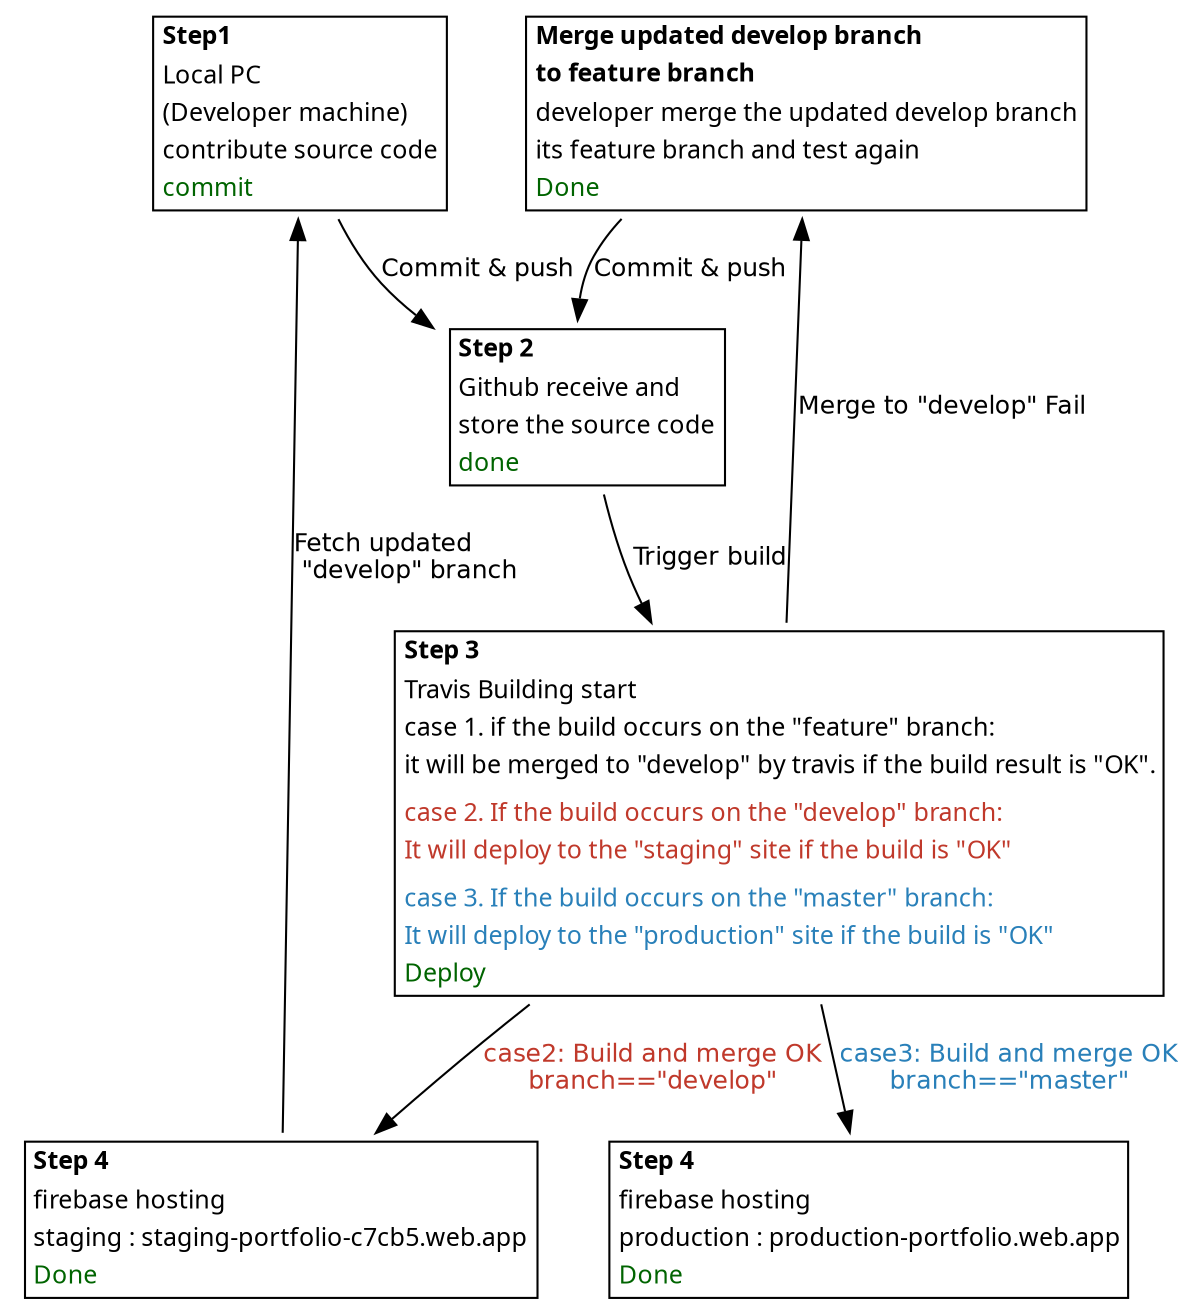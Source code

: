 // https://renenyffenegger.ch/notes/tools/Graphviz/examples/index
digraph D {
  // graph [fontname = "helvetica"];
  // node [fontname = "helvetica"];
  edge [
    fontname = "helvetica"
    fontsize="12"
    ];
  node [
    shape=plaintext
    fontname="Sans serif"
    fontsize="12"
  ];

  step_1 [ label=<
    <table border="1" cellborder="0" cellspacing="1">
      <tr>
        <td align="left"><b>Step1</b></td>
      </tr>
      <tr>
        <td align="left">Local PC</td>
      </tr>
      <tr>
        <td align="left">(Developer machine)</td>
      </tr>
      <tr>
        <td align="left">contribute source code</td>
      </tr>
      <tr>
        <td align="left"><font color="darkgreen">commit</font></td>
      </tr>
    </table>
  >];

  step_2 [ label=<
    <table border="1" cellborder="0" cellspacing="1">
      <tr>
        <td align="left"><b>Step 2</b></td>
      </tr>
      <tr>
        <td align="left">Github receive and</td>
      </tr>
      <tr>
        <td align="left">store the source code</td>
      </tr>
      <tr>
        <td align="left"><font color="darkgreen">done</font></td>
      </tr>
    </table>
  >];


  step_3 [ label=<
    <table border="1" cellborder="0" cellspacing="1">
      <tr>
        <td align="left"><b>Step 3</b></td>
      </tr>
      <tr>
        <td align="left">Travis Building start<br /></td>
      </tr>
      <tr>
        <td align="left">case 1. if the build occurs on the "feature" branch:</td>
      </tr>
      <tr>
        <td align="left">it will be merged to "develop" by travis if the build result is "OK".</td>
      </tr>
      <tr>
        <td></td>
      </tr>
      <tr>
        <td align="left"><font color="#c0392b">case 2. If the build occurs on the "develop" branch:</font></td>
      </tr>
      <tr>
        <td align="left"><font color="#c0392b">It will deploy to the "staging" site if the build is "OK"</font></td>
      </tr>
      <tr>
        <td></td>
      </tr>
      <tr>
        <td align="left"><font color="#2980b9">case 3. If the build occurs on the "master" branch:</font></td>
      </tr>
      <tr>
        <td align="left"><font color="#2980b9">It will deploy to the "production" site if the build is "OK"</font></td>
      </tr>

      <tr>
        <td align="left"><font color="darkgreen">Deploy</font></td>
      </tr>
    </table>
  >];

  firebase_production[ label=<
    <table border="1" cellborder="0" cellspacing="1">
      <tr>
        <td align="left"><b>Step 4</b></td>
      </tr>
      <tr>
        <td align="left">firebase hosting</td>
      </tr>
      <tr>
        <td align="left">production : production-portfolio.web.app</td>
      </tr>

      <tr>
        <td align="left"><font color="darkgreen">Done</font></td>
      </tr>
    </table>
  >];

  firebase_staging[ label=<
    <table border="1" cellborder="0" cellspacing="1">
      <tr>
        <td align="left"><b>Step 4</b></td>
      </tr>
      <tr>
        <td align="left">firebase hosting</td>
      </tr>
      <tr>
        <td align="left">staging : staging-portfolio-c7cb5.web.app</td>
      </tr>
      <tr>
        <td align="left"><font color="darkgreen">Done</font></td>
      </tr>
    </table>
  >];

  merge_develop_to_feature[ label=<
    <table border="1" cellborder="0" cellspacing="1">
      <tr>
        <td align="left"><b>Merge updated develop branch</b></td>
      </tr>
      <tr>
        <td align="left"><b>to feature branch</b></td>
      </tr>
      <tr>
        <td align="left">developer merge the updated develop branch</td>
      </tr>
      <tr>
        <td align="left">its feature branch and test again</td>
      </tr>
      <tr>
        <td align="left"><font color="darkgreen">Done</font></td>
      </tr>
    </table>
  >]

  step_1        -> step_2 [label="Commit & push"];
  step_2 -> step_3 [label="Trigger build"];
  step_3        -> firebase_production [
    label="case3: Build and merge OK\lbranch==\"master\""
    fontcolor="#2980b9"
    ];
  step_3        -> firebase_staging [
    label="case2: Build and merge OK\lbranch==\"develop\""
    fontcolor="#c0392b"
    ];

  step_3   -> merge_develop_to_feature [label="Merge to \"develop\" Fail"];
  merge_develop_to_feature -> step_2  [label="Commit & push"];


  firebase_staging -> step_1 [
    label="Fetch updated \l \"develop\" branch"

    ];

  subgraph fix_subgraph {
    rank="same"
    merge_develop_to_feature
    step_1
  }

}

